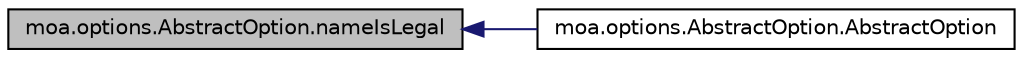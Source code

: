 digraph G
{
  edge [fontname="Helvetica",fontsize="10",labelfontname="Helvetica",labelfontsize="10"];
  node [fontname="Helvetica",fontsize="10",shape=record];
  rankdir=LR;
  Node1 [label="moa.options.AbstractOption.nameIsLegal",height=0.2,width=0.4,color="black", fillcolor="grey75", style="filled" fontcolor="black"];
  Node1 -> Node2 [dir=back,color="midnightblue",fontsize="10",style="solid",fontname="Helvetica"];
  Node2 [label="moa.options.AbstractOption.AbstractOption",height=0.2,width=0.4,color="black", fillcolor="white", style="filled",URL="$classmoa_1_1options_1_1AbstractOption.html#a3cf45ec28edb51c15795f49f2b093b7b",tooltip="Creates a new instance of an abstract option given its class name, command line interface..."];
}
